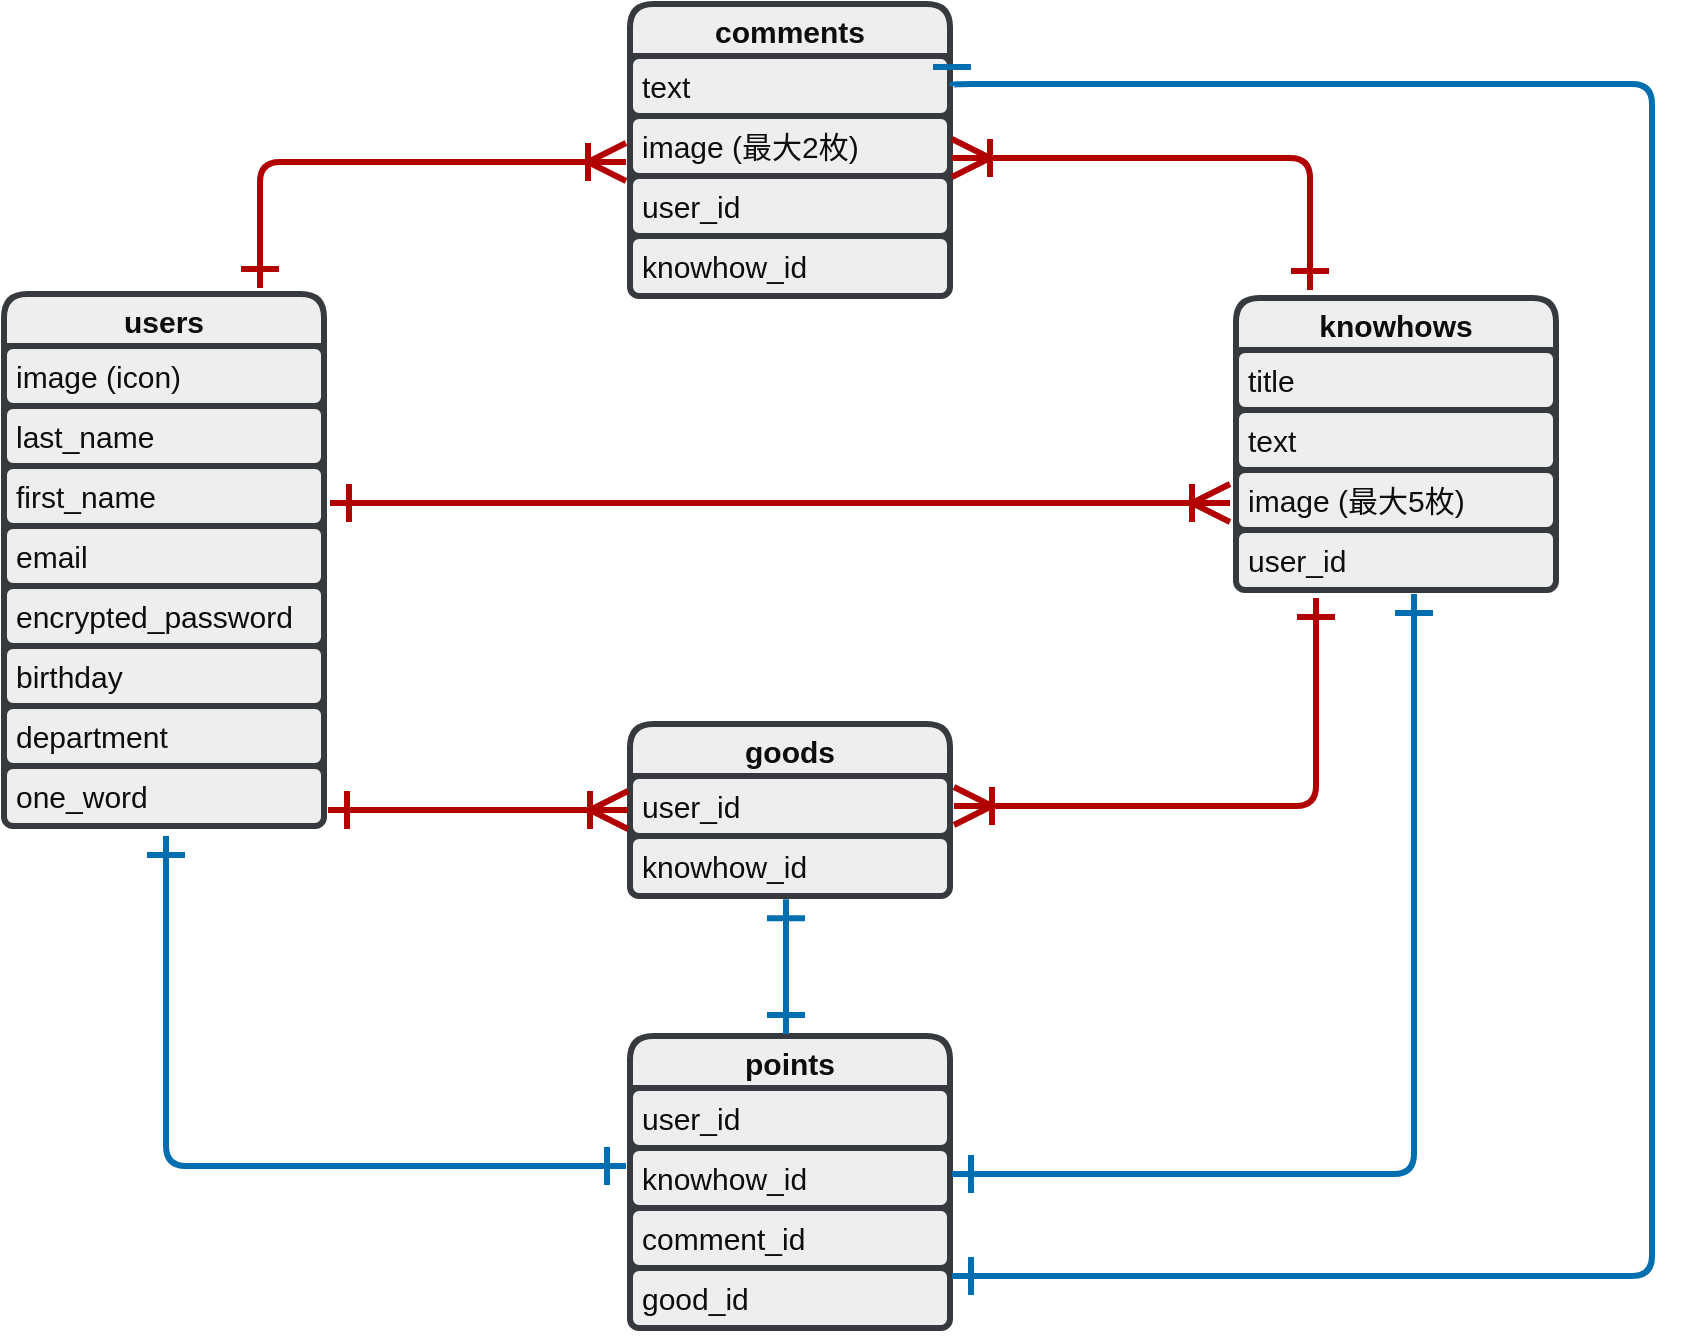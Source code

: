 <mxfile>
    <diagram id="mXaSaBGX2XcpG0wqgOoB" name="ページ1">
        <mxGraphModel dx="977" dy="719" grid="1" gridSize="10" guides="1" tooltips="1" connect="1" arrows="1" fold="1" page="1" pageScale="1" pageWidth="1169" pageHeight="827" math="0" shadow="0">
            <root>
                <mxCell id="0"/>
                <mxCell id="1" parent="0"/>
                <mxCell id="2" value="users" style="swimlane;fontStyle=1;childLayout=stackLayout;horizontal=1;startSize=26;horizontalStack=0;resizeParent=1;resizeParentMax=0;resizeLast=0;collapsible=1;marginBottom=0;align=center;fontSize=15;strokeWidth=3;rounded=1;fillColor=#eeeeee;strokeColor=#36393d;fontColor=#0d0d0d;" parent="1" vertex="1">
                    <mxGeometry x="47" y="175" width="160" height="266" as="geometry"/>
                </mxCell>
                <mxCell id="27" value="image (icon)" style="text;strokeColor=#36393d;fillColor=#eeeeee;spacingLeft=4;spacingRight=4;overflow=hidden;rotatable=0;points=[[0,0.5],[1,0.5]];portConstraint=eastwest;fontSize=15;strokeWidth=3;rounded=1;fontColor=#0d0d0d;" parent="2" vertex="1">
                    <mxGeometry y="26" width="160" height="30" as="geometry"/>
                </mxCell>
                <mxCell id="3" value="last_name" style="text;strokeColor=#36393d;fillColor=#eeeeee;spacingLeft=4;spacingRight=4;overflow=hidden;rotatable=0;points=[[0,0.5],[1,0.5]];portConstraint=eastwest;fontSize=15;strokeWidth=3;rounded=1;fontColor=#0d0d0d;" parent="2" vertex="1">
                    <mxGeometry y="56" width="160" height="30" as="geometry"/>
                </mxCell>
                <mxCell id="4" value="first_name" style="text;strokeColor=#36393d;fillColor=#eeeeee;spacingLeft=4;spacingRight=4;overflow=hidden;rotatable=0;points=[[0,0.5],[1,0.5]];portConstraint=eastwest;fontSize=15;strokeWidth=3;rounded=1;fontColor=#0d0d0d;" parent="2" vertex="1">
                    <mxGeometry y="86" width="160" height="30" as="geometry"/>
                </mxCell>
                <mxCell id="5" value="email" style="text;strokeColor=#36393d;fillColor=#eeeeee;spacingLeft=4;spacingRight=4;overflow=hidden;rotatable=0;points=[[0,0.5],[1,0.5]];portConstraint=eastwest;fontSize=15;strokeWidth=3;rounded=1;fontColor=#0d0d0d;" parent="2" vertex="1">
                    <mxGeometry y="116" width="160" height="30" as="geometry"/>
                </mxCell>
                <mxCell id="25" value="encrypted_password" style="text;strokeColor=#36393d;fillColor=#eeeeee;spacingLeft=4;spacingRight=4;overflow=hidden;rotatable=0;points=[[0,0.5],[1,0.5]];portConstraint=eastwest;fontSize=15;strokeWidth=3;rounded=1;fontColor=#0d0d0d;" parent="2" vertex="1">
                    <mxGeometry y="146" width="160" height="30" as="geometry"/>
                </mxCell>
                <mxCell id="26" value="birthday" style="text;strokeColor=#36393d;fillColor=#eeeeee;spacingLeft=4;spacingRight=4;overflow=hidden;rotatable=0;points=[[0,0.5],[1,0.5]];portConstraint=eastwest;fontSize=15;strokeWidth=3;rounded=1;fontColor=#0d0d0d;" parent="2" vertex="1">
                    <mxGeometry y="176" width="160" height="30" as="geometry"/>
                </mxCell>
                <mxCell id="53" value="department" style="text;strokeColor=#36393d;fillColor=#eeeeee;spacingLeft=4;spacingRight=4;overflow=hidden;rotatable=0;points=[[0,0.5],[1,0.5]];portConstraint=eastwest;fontSize=15;strokeWidth=3;rounded=1;fontColor=#0d0d0d;" parent="2" vertex="1">
                    <mxGeometry y="206" width="160" height="30" as="geometry"/>
                </mxCell>
                <mxCell id="54" value="one_word" style="text;strokeColor=#36393d;fillColor=#eeeeee;spacingLeft=4;spacingRight=4;overflow=hidden;rotatable=0;points=[[0,0.5],[1,0.5]];portConstraint=eastwest;fontSize=15;strokeWidth=3;rounded=1;fontColor=#0d0d0d;" vertex="1" parent="2">
                    <mxGeometry y="236" width="160" height="30" as="geometry"/>
                </mxCell>
                <mxCell id="6" value="knowhows" style="swimlane;fontStyle=1;childLayout=stackLayout;horizontal=1;startSize=26;horizontalStack=0;resizeParent=1;resizeParentMax=0;resizeLast=0;collapsible=1;marginBottom=0;align=center;fontSize=15;strokeWidth=3;rounded=1;fillColor=#eeeeee;strokeColor=#36393d;fontColor=#0d0d0d;" parent="1" vertex="1">
                    <mxGeometry x="663" y="177" width="160" height="146" as="geometry"/>
                </mxCell>
                <mxCell id="7" value="title" style="text;strokeColor=#36393d;fillColor=#eeeeee;spacingLeft=4;spacingRight=4;overflow=hidden;rotatable=0;points=[[0,0.5],[1,0.5]];portConstraint=eastwest;fontSize=15;strokeWidth=3;rounded=1;fontColor=#0d0d0d;" parent="6" vertex="1">
                    <mxGeometry y="26" width="160" height="30" as="geometry"/>
                </mxCell>
                <mxCell id="8" value="text" style="text;strokeColor=#36393d;fillColor=#eeeeee;spacingLeft=4;spacingRight=4;overflow=hidden;rotatable=0;points=[[0,0.5],[1,0.5]];portConstraint=eastwest;fontSize=15;strokeWidth=3;rounded=1;fontColor=#0d0d0d;" parent="6" vertex="1">
                    <mxGeometry y="56" width="160" height="30" as="geometry"/>
                </mxCell>
                <mxCell id="9" value="image (最大5枚)" style="text;strokeColor=#36393d;fillColor=#eeeeee;spacingLeft=4;spacingRight=4;overflow=hidden;rotatable=0;points=[[0,0.5],[1,0.5]];portConstraint=eastwest;fontSize=15;strokeWidth=3;rounded=1;fontColor=#0d0d0d;" parent="6" vertex="1">
                    <mxGeometry y="86" width="160" height="30" as="geometry"/>
                </mxCell>
                <mxCell id="28" value="user_id" style="text;strokeColor=#36393d;fillColor=#eeeeee;spacingLeft=4;spacingRight=4;overflow=hidden;rotatable=0;points=[[0,0.5],[1,0.5]];portConstraint=eastwest;fontSize=15;strokeWidth=3;rounded=1;fontColor=#0d0d0d;" parent="6" vertex="1">
                    <mxGeometry y="116" width="160" height="30" as="geometry"/>
                </mxCell>
                <mxCell id="10" value="comments" style="swimlane;fontStyle=1;childLayout=stackLayout;horizontal=1;startSize=26;horizontalStack=0;resizeParent=1;resizeParentMax=0;resizeLast=0;collapsible=1;marginBottom=0;align=center;fontSize=15;strokeWidth=3;rounded=1;fillColor=#eeeeee;strokeColor=#36393d;fontColor=#0d0d0d;" parent="1" vertex="1">
                    <mxGeometry x="360" y="30" width="160" height="146" as="geometry"/>
                </mxCell>
                <mxCell id="11" value="text" style="text;strokeColor=#36393d;fillColor=#eeeeee;spacingLeft=4;spacingRight=4;overflow=hidden;rotatable=0;points=[[0,0.5],[1,0.5]];portConstraint=eastwest;fontSize=15;strokeWidth=3;rounded=1;fontColor=#0d0d0d;" parent="10" vertex="1">
                    <mxGeometry y="26" width="160" height="30" as="geometry"/>
                </mxCell>
                <mxCell id="12" value="image (最大2枚)" style="text;strokeColor=#36393d;fillColor=#eeeeee;spacingLeft=4;spacingRight=4;overflow=hidden;rotatable=0;points=[[0,0.5],[1,0.5]];portConstraint=eastwest;fontSize=15;strokeWidth=3;rounded=1;fontColor=#0d0d0d;" parent="10" vertex="1">
                    <mxGeometry y="56" width="160" height="30" as="geometry"/>
                </mxCell>
                <mxCell id="29" value="user_id" style="text;strokeColor=#36393d;fillColor=#eeeeee;spacingLeft=4;spacingRight=4;overflow=hidden;rotatable=0;points=[[0,0.5],[1,0.5]];portConstraint=eastwest;fontSize=15;strokeWidth=3;rounded=1;fontColor=#0d0d0d;" parent="10" vertex="1">
                    <mxGeometry y="86" width="160" height="30" as="geometry"/>
                </mxCell>
                <mxCell id="13" value="knowhow_id" style="text;strokeColor=#36393d;fillColor=#eeeeee;spacingLeft=4;spacingRight=4;overflow=hidden;rotatable=0;points=[[0,0.5],[1,0.5]];portConstraint=eastwest;fontSize=15;strokeWidth=3;rounded=1;fontColor=#0d0d0d;" parent="10" vertex="1">
                    <mxGeometry y="116" width="160" height="30" as="geometry"/>
                </mxCell>
                <mxCell id="14" value="goods" style="swimlane;fontStyle=1;childLayout=stackLayout;horizontal=1;startSize=26;horizontalStack=0;resizeParent=1;resizeParentMax=0;resizeLast=0;collapsible=1;marginBottom=0;align=center;fontSize=15;strokeWidth=3;rounded=1;fillColor=#eeeeee;strokeColor=#36393d;fontColor=#0d0d0d;" parent="1" vertex="1">
                    <mxGeometry x="360" y="390" width="160" height="86" as="geometry"/>
                </mxCell>
                <mxCell id="15" value="user_id" style="text;strokeColor=#36393d;fillColor=#eeeeee;spacingLeft=4;spacingRight=4;overflow=hidden;rotatable=0;points=[[0,0.5],[1,0.5]];portConstraint=eastwest;fontSize=15;strokeWidth=3;rounded=1;fontColor=#0d0d0d;" parent="14" vertex="1">
                    <mxGeometry y="26" width="160" height="30" as="geometry"/>
                </mxCell>
                <mxCell id="16" value="knowhow_id" style="text;strokeColor=#36393d;fillColor=#eeeeee;spacingLeft=4;spacingRight=4;overflow=hidden;rotatable=0;points=[[0,0.5],[1,0.5]];portConstraint=eastwest;fontSize=15;strokeWidth=3;rounded=1;fontColor=#0d0d0d;" parent="14" vertex="1">
                    <mxGeometry y="56" width="160" height="30" as="geometry"/>
                </mxCell>
                <mxCell id="18" value="points" style="swimlane;fontStyle=1;childLayout=stackLayout;horizontal=1;startSize=26;horizontalStack=0;resizeParent=1;resizeParentMax=0;resizeLast=0;collapsible=1;marginBottom=0;align=center;fontSize=15;strokeWidth=3;rounded=1;fillColor=#eeeeee;strokeColor=#36393d;fontColor=#0d0d0d;" parent="1" vertex="1">
                    <mxGeometry x="360" y="546" width="160" height="146" as="geometry"/>
                </mxCell>
                <mxCell id="19" value="user_id " style="text;strokeColor=#36393d;fillColor=#eeeeee;spacingLeft=4;spacingRight=4;overflow=hidden;rotatable=0;points=[[0,0.5],[1,0.5]];portConstraint=eastwest;fontSize=15;strokeWidth=3;rounded=1;fontColor=#0d0d0d;" parent="18" vertex="1">
                    <mxGeometry y="26" width="160" height="30" as="geometry"/>
                </mxCell>
                <mxCell id="20" value="knowhow_id" style="text;strokeColor=#36393d;fillColor=#eeeeee;spacingLeft=4;spacingRight=4;overflow=hidden;rotatable=0;points=[[0,0.5],[1,0.5]];portConstraint=eastwest;fontSize=15;strokeWidth=3;rounded=1;fontColor=#0d0d0d;" parent="18" vertex="1">
                    <mxGeometry y="56" width="160" height="30" as="geometry"/>
                </mxCell>
                <mxCell id="23" value="comment_id" style="text;strokeColor=#36393d;fillColor=#eeeeee;spacingLeft=4;spacingRight=4;overflow=hidden;rotatable=0;points=[[0,0.5],[1,0.5]];portConstraint=eastwest;fontSize=15;strokeWidth=3;rounded=1;fontColor=#0d0d0d;" parent="18" vertex="1">
                    <mxGeometry y="86" width="160" height="30" as="geometry"/>
                </mxCell>
                <mxCell id="21" value="good_id" style="text;strokeColor=#36393d;fillColor=#eeeeee;spacingLeft=4;spacingRight=4;overflow=hidden;rotatable=0;points=[[0,0.5],[1,0.5]];portConstraint=eastwest;fontSize=15;strokeWidth=3;rounded=1;fontColor=#0d0d0d;" parent="18" vertex="1">
                    <mxGeometry y="116" width="160" height="30" as="geometry"/>
                </mxCell>
                <mxCell id="35" value="" style="fontSize=15;html=1;endArrow=ERoneToMany;strokeWidth=3;endSize=15;startSize=15;targetPerimeterSpacing=0;startArrow=ERone;startFill=0;fillColor=#e51400;strokeColor=#B20000;fontColor=#0d0d0d;" parent="1" edge="1">
                    <mxGeometry width="100" height="100" relative="1" as="geometry">
                        <mxPoint x="209" y="433" as="sourcePoint"/>
                        <mxPoint x="359" y="433" as="targetPoint"/>
                    </mxGeometry>
                </mxCell>
                <mxCell id="36" value="" style="fontSize=15;html=1;endArrow=ERoneToMany;edgeStyle=orthogonalEdgeStyle;strokeWidth=3;endSize=15;startSize=15;targetPerimeterSpacing=0;startArrow=ERone;startFill=0;fillColor=#e51400;strokeColor=#B20000;fontColor=#0d0d0d;" parent="1" edge="1">
                    <mxGeometry width="100" height="100" relative="1" as="geometry">
                        <mxPoint x="703" y="327" as="sourcePoint"/>
                        <mxPoint x="522" y="431" as="targetPoint"/>
                        <Array as="points">
                            <mxPoint x="703" y="431"/>
                            <mxPoint x="523" y="431"/>
                        </Array>
                    </mxGeometry>
                </mxCell>
                <mxCell id="30" value="" style="fontSize=15;html=1;endArrow=ERoneToMany;fontStyle=0;strokeWidth=3;startArrow=ERone;startFill=0;endSize=15;startSize=15;targetPerimeterSpacing=0;fillColor=#e51400;strokeColor=#B20000;fontColor=#0d0d0d;" parent="1" edge="1">
                    <mxGeometry width="100" height="100" relative="1" as="geometry">
                        <mxPoint x="210" y="279.5" as="sourcePoint"/>
                        <mxPoint x="660" y="279.5" as="targetPoint"/>
                        <Array as="points"/>
                    </mxGeometry>
                </mxCell>
                <mxCell id="45" value="" style="fontSize=15;html=1;endArrow=ERoneToMany;edgeStyle=orthogonalEdgeStyle;strokeWidth=3;endSize=15;startSize=15;targetPerimeterSpacing=0;startArrow=ERone;startFill=0;fillColor=#e51400;strokeColor=#B20000;fontColor=#0d0d0d;" parent="1" edge="1">
                    <mxGeometry width="100" height="100" relative="1" as="geometry">
                        <mxPoint x="175" y="172" as="sourcePoint"/>
                        <mxPoint x="358" y="109" as="targetPoint"/>
                        <Array as="points">
                            <mxPoint x="175" y="109"/>
                            <mxPoint x="358" y="109"/>
                        </Array>
                    </mxGeometry>
                </mxCell>
                <mxCell id="46" value="" style="fontSize=15;html=1;endArrow=ERoneToMany;edgeStyle=orthogonalEdgeStyle;strokeWidth=3;endSize=15;startSize=15;targetPerimeterSpacing=0;startArrow=ERone;startFill=0;fillColor=#e51400;strokeColor=#B20000;fontColor=#0d0d0d;" parent="1" edge="1">
                    <mxGeometry width="100" height="100" relative="1" as="geometry">
                        <mxPoint x="700" y="173" as="sourcePoint"/>
                        <mxPoint x="521" y="107" as="targetPoint"/>
                        <Array as="points">
                            <mxPoint x="700" y="107"/>
                        </Array>
                    </mxGeometry>
                </mxCell>
                <mxCell id="47" value="" style="edgeStyle=orthogonalEdgeStyle;fontSize=15;html=1;endArrow=ERone;startArrow=ERone;strokeWidth=3;startSize=15;endSize=15;targetPerimeterSpacing=0;elbow=vertical;startFill=0;endFill=0;fillColor=#1ba1e2;strokeColor=#006EAF;fontColor=#0d0d0d;" parent="1" edge="1">
                    <mxGeometry width="100" height="100" relative="1" as="geometry">
                        <mxPoint x="521" y="615" as="sourcePoint"/>
                        <mxPoint x="752" y="325" as="targetPoint"/>
                        <Array as="points">
                            <mxPoint x="521" y="615"/>
                            <mxPoint x="752" y="615"/>
                        </Array>
                    </mxGeometry>
                </mxCell>
                <mxCell id="48" value="" style="edgeStyle=orthogonalEdgeStyle;fontSize=15;html=1;endArrow=ERone;startArrow=ERone;strokeWidth=3;startSize=15;endSize=15;targetPerimeterSpacing=0;elbow=vertical;startFill=0;endFill=0;fillColor=#1ba1e2;strokeColor=#006EAF;fontColor=#0d0d0d;" parent="1" edge="1">
                    <mxGeometry width="100" height="100" relative="1" as="geometry">
                        <mxPoint x="358" y="611" as="sourcePoint"/>
                        <mxPoint x="128" y="446" as="targetPoint"/>
                        <Array as="points">
                            <mxPoint x="128" y="611"/>
                        </Array>
                    </mxGeometry>
                </mxCell>
                <mxCell id="50" value="" style="fontSize=15;html=1;endArrow=ERone;startArrow=ERone;strokeWidth=3;startSize=15;endSize=15;targetPerimeterSpacing=0;elbow=vertical;startFill=0;endFill=0;entryX=0.925;entryY=0.987;entryDx=0;entryDy=0;entryPerimeter=0;fillColor=#1ba1e2;strokeColor=#006EAF;fontColor=#0d0d0d;" parent="1" edge="1">
                    <mxGeometry width="100" height="100" relative="1" as="geometry">
                        <mxPoint x="438" y="545" as="sourcePoint"/>
                        <mxPoint x="438" y="477.61" as="targetPoint"/>
                    </mxGeometry>
                </mxCell>
                <mxCell id="51" value="" style="edgeStyle=orthogonalEdgeStyle;fontSize=15;html=1;endArrow=ERone;startArrow=ERone;strokeWidth=3;startSize=15;endSize=15;targetPerimeterSpacing=0;elbow=vertical;startFill=0;endFill=0;entryX=1;entryY=0.5;entryDx=0;entryDy=0;fillColor=#1ba1e2;strokeColor=#006EAF;fontColor=#0d0d0d;" parent="1" edge="1">
                    <mxGeometry width="100" height="100" relative="1" as="geometry">
                        <mxPoint x="521" y="666" as="sourcePoint"/>
                        <mxPoint x="521" y="71" as="targetPoint"/>
                        <Array as="points">
                            <mxPoint x="871" y="666"/>
                            <mxPoint x="871" y="70"/>
                        </Array>
                    </mxGeometry>
                </mxCell>
            </root>
        </mxGraphModel>
    </diagram>
</mxfile>